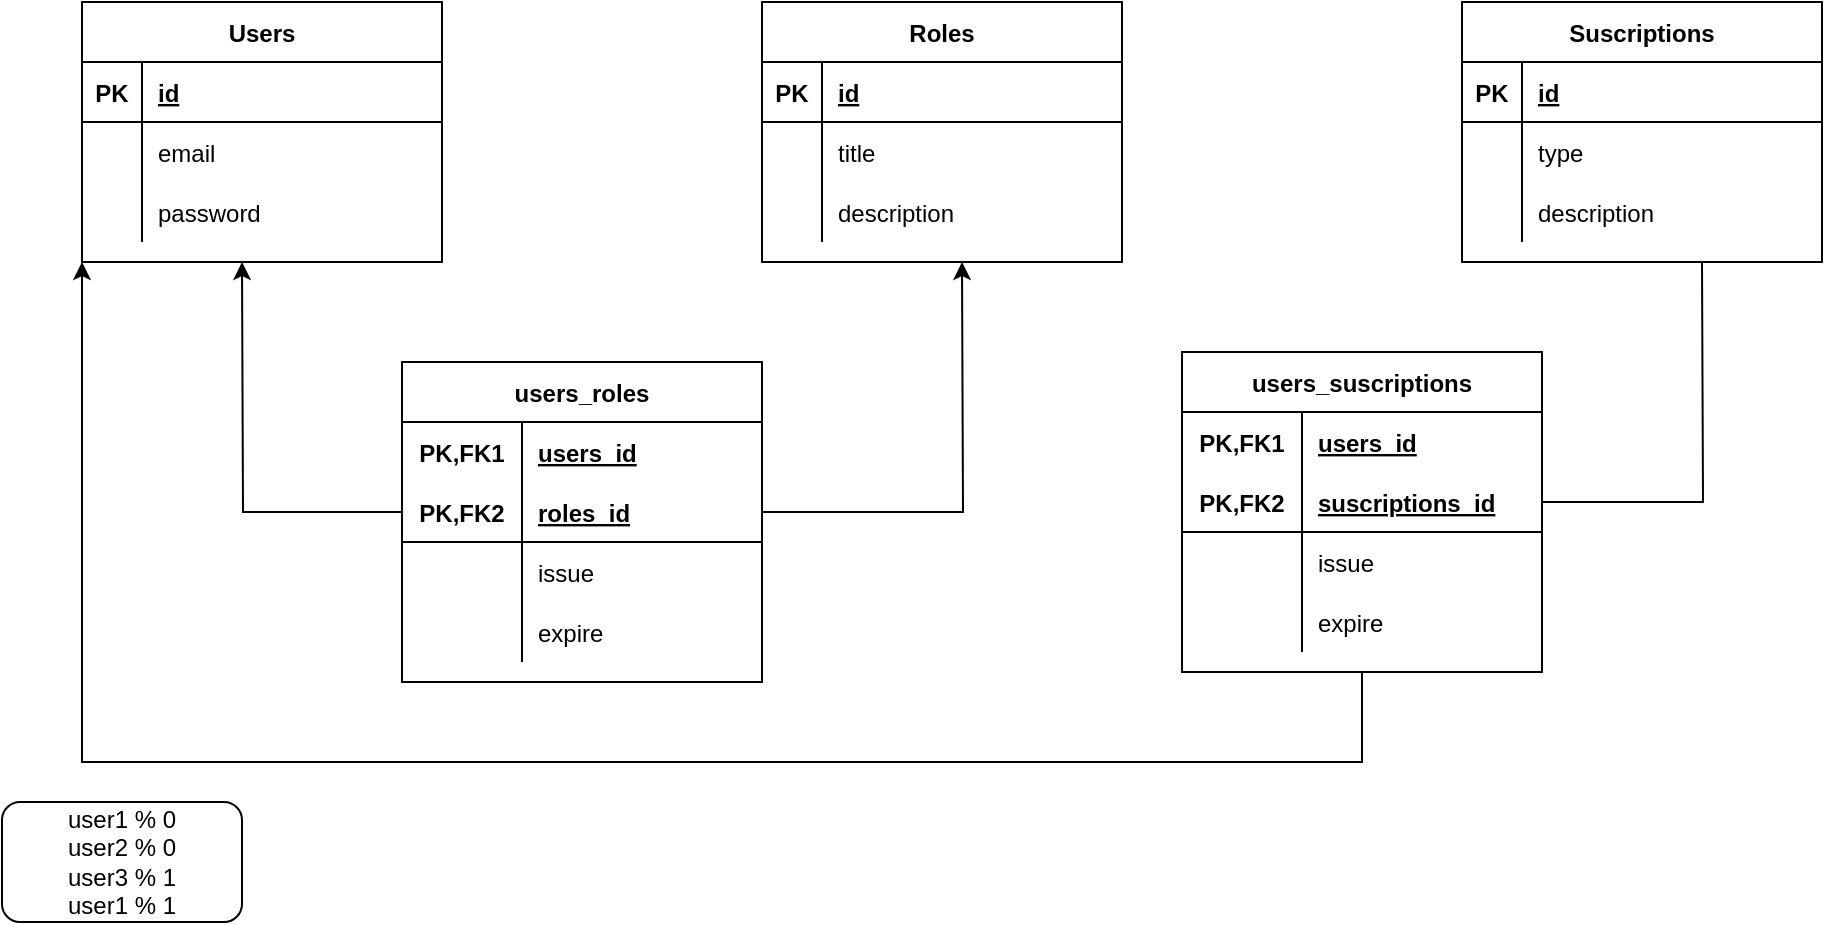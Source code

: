 <mxfile version="16.0.3" type="github">
  <diagram id="WaG9kZ2VibwFYi7EnxSm" name="Page-1">
    <mxGraphModel dx="1021" dy="574" grid="1" gridSize="10" guides="1" tooltips="1" connect="1" arrows="1" fold="1" page="1" pageScale="1" pageWidth="3300" pageHeight="4681" math="0" shadow="0">
      <root>
        <mxCell id="0" />
        <mxCell id="1" parent="0" />
        <mxCell id="ykjN1KbcCbVcYWyAtlIv-16" value="Roles" style="shape=table;startSize=30;container=1;collapsible=1;childLayout=tableLayout;fixedRows=1;rowLines=0;fontStyle=1;align=center;resizeLast=1;" vertex="1" parent="1">
          <mxGeometry x="510" y="80" width="180" height="130" as="geometry">
            <mxRectangle x="510" y="80" width="70" height="30" as="alternateBounds" />
          </mxGeometry>
        </mxCell>
        <mxCell id="ykjN1KbcCbVcYWyAtlIv-17" value="" style="shape=partialRectangle;collapsible=0;dropTarget=0;pointerEvents=0;fillColor=none;top=0;left=0;bottom=1;right=0;points=[[0,0.5],[1,0.5]];portConstraint=eastwest;" vertex="1" parent="ykjN1KbcCbVcYWyAtlIv-16">
          <mxGeometry y="30" width="180" height="30" as="geometry" />
        </mxCell>
        <mxCell id="ykjN1KbcCbVcYWyAtlIv-18" value="PK" style="shape=partialRectangle;connectable=0;fillColor=none;top=0;left=0;bottom=0;right=0;fontStyle=1;overflow=hidden;" vertex="1" parent="ykjN1KbcCbVcYWyAtlIv-17">
          <mxGeometry width="30" height="30" as="geometry">
            <mxRectangle width="30" height="30" as="alternateBounds" />
          </mxGeometry>
        </mxCell>
        <mxCell id="ykjN1KbcCbVcYWyAtlIv-19" value="id" style="shape=partialRectangle;connectable=0;fillColor=none;top=0;left=0;bottom=0;right=0;align=left;spacingLeft=6;fontStyle=5;overflow=hidden;" vertex="1" parent="ykjN1KbcCbVcYWyAtlIv-17">
          <mxGeometry x="30" width="150" height="30" as="geometry">
            <mxRectangle width="150" height="30" as="alternateBounds" />
          </mxGeometry>
        </mxCell>
        <mxCell id="ykjN1KbcCbVcYWyAtlIv-20" value="" style="shape=partialRectangle;collapsible=0;dropTarget=0;pointerEvents=0;fillColor=none;top=0;left=0;bottom=0;right=0;points=[[0,0.5],[1,0.5]];portConstraint=eastwest;" vertex="1" parent="ykjN1KbcCbVcYWyAtlIv-16">
          <mxGeometry y="60" width="180" height="30" as="geometry" />
        </mxCell>
        <mxCell id="ykjN1KbcCbVcYWyAtlIv-21" value="" style="shape=partialRectangle;connectable=0;fillColor=none;top=0;left=0;bottom=0;right=0;editable=1;overflow=hidden;" vertex="1" parent="ykjN1KbcCbVcYWyAtlIv-20">
          <mxGeometry width="30" height="30" as="geometry">
            <mxRectangle width="30" height="30" as="alternateBounds" />
          </mxGeometry>
        </mxCell>
        <mxCell id="ykjN1KbcCbVcYWyAtlIv-22" value="title" style="shape=partialRectangle;connectable=0;fillColor=none;top=0;left=0;bottom=0;right=0;align=left;spacingLeft=6;overflow=hidden;" vertex="1" parent="ykjN1KbcCbVcYWyAtlIv-20">
          <mxGeometry x="30" width="150" height="30" as="geometry">
            <mxRectangle width="150" height="30" as="alternateBounds" />
          </mxGeometry>
        </mxCell>
        <mxCell id="ykjN1KbcCbVcYWyAtlIv-23" value="" style="shape=partialRectangle;collapsible=0;dropTarget=0;pointerEvents=0;fillColor=none;top=0;left=0;bottom=0;right=0;points=[[0,0.5],[1,0.5]];portConstraint=eastwest;" vertex="1" parent="ykjN1KbcCbVcYWyAtlIv-16">
          <mxGeometry y="90" width="180" height="30" as="geometry" />
        </mxCell>
        <mxCell id="ykjN1KbcCbVcYWyAtlIv-24" value="" style="shape=partialRectangle;connectable=0;fillColor=none;top=0;left=0;bottom=0;right=0;editable=1;overflow=hidden;" vertex="1" parent="ykjN1KbcCbVcYWyAtlIv-23">
          <mxGeometry width="30" height="30" as="geometry">
            <mxRectangle width="30" height="30" as="alternateBounds" />
          </mxGeometry>
        </mxCell>
        <mxCell id="ykjN1KbcCbVcYWyAtlIv-25" value="description" style="shape=partialRectangle;connectable=0;fillColor=none;top=0;left=0;bottom=0;right=0;align=left;spacingLeft=6;overflow=hidden;" vertex="1" parent="ykjN1KbcCbVcYWyAtlIv-23">
          <mxGeometry x="30" width="150" height="30" as="geometry">
            <mxRectangle width="150" height="30" as="alternateBounds" />
          </mxGeometry>
        </mxCell>
        <mxCell id="ykjN1KbcCbVcYWyAtlIv-29" value="Users" style="shape=table;startSize=30;container=1;collapsible=1;childLayout=tableLayout;fixedRows=1;rowLines=0;fontStyle=1;align=center;resizeLast=1;" vertex="1" parent="1">
          <mxGeometry x="170" y="80" width="180" height="130" as="geometry" />
        </mxCell>
        <mxCell id="ykjN1KbcCbVcYWyAtlIv-30" value="" style="shape=partialRectangle;collapsible=0;dropTarget=0;pointerEvents=0;fillColor=none;top=0;left=0;bottom=1;right=0;points=[[0,0.5],[1,0.5]];portConstraint=eastwest;" vertex="1" parent="ykjN1KbcCbVcYWyAtlIv-29">
          <mxGeometry y="30" width="180" height="30" as="geometry" />
        </mxCell>
        <mxCell id="ykjN1KbcCbVcYWyAtlIv-31" value="PK" style="shape=partialRectangle;connectable=0;fillColor=none;top=0;left=0;bottom=0;right=0;fontStyle=1;overflow=hidden;" vertex="1" parent="ykjN1KbcCbVcYWyAtlIv-30">
          <mxGeometry width="30" height="30" as="geometry">
            <mxRectangle width="30" height="30" as="alternateBounds" />
          </mxGeometry>
        </mxCell>
        <mxCell id="ykjN1KbcCbVcYWyAtlIv-32" value="id" style="shape=partialRectangle;connectable=0;fillColor=none;top=0;left=0;bottom=0;right=0;align=left;spacingLeft=6;fontStyle=5;overflow=hidden;" vertex="1" parent="ykjN1KbcCbVcYWyAtlIv-30">
          <mxGeometry x="30" width="150" height="30" as="geometry">
            <mxRectangle width="150" height="30" as="alternateBounds" />
          </mxGeometry>
        </mxCell>
        <mxCell id="ykjN1KbcCbVcYWyAtlIv-33" value="" style="shape=partialRectangle;collapsible=0;dropTarget=0;pointerEvents=0;fillColor=none;top=0;left=0;bottom=0;right=0;points=[[0,0.5],[1,0.5]];portConstraint=eastwest;" vertex="1" parent="ykjN1KbcCbVcYWyAtlIv-29">
          <mxGeometry y="60" width="180" height="30" as="geometry" />
        </mxCell>
        <mxCell id="ykjN1KbcCbVcYWyAtlIv-34" value="" style="shape=partialRectangle;connectable=0;fillColor=none;top=0;left=0;bottom=0;right=0;editable=1;overflow=hidden;" vertex="1" parent="ykjN1KbcCbVcYWyAtlIv-33">
          <mxGeometry width="30" height="30" as="geometry">
            <mxRectangle width="30" height="30" as="alternateBounds" />
          </mxGeometry>
        </mxCell>
        <mxCell id="ykjN1KbcCbVcYWyAtlIv-35" value="email" style="shape=partialRectangle;connectable=0;fillColor=none;top=0;left=0;bottom=0;right=0;align=left;spacingLeft=6;overflow=hidden;" vertex="1" parent="ykjN1KbcCbVcYWyAtlIv-33">
          <mxGeometry x="30" width="150" height="30" as="geometry">
            <mxRectangle width="150" height="30" as="alternateBounds" />
          </mxGeometry>
        </mxCell>
        <mxCell id="ykjN1KbcCbVcYWyAtlIv-36" value="" style="shape=partialRectangle;collapsible=0;dropTarget=0;pointerEvents=0;fillColor=none;top=0;left=0;bottom=0;right=0;points=[[0,0.5],[1,0.5]];portConstraint=eastwest;" vertex="1" parent="ykjN1KbcCbVcYWyAtlIv-29">
          <mxGeometry y="90" width="180" height="30" as="geometry" />
        </mxCell>
        <mxCell id="ykjN1KbcCbVcYWyAtlIv-37" value="" style="shape=partialRectangle;connectable=0;fillColor=none;top=0;left=0;bottom=0;right=0;editable=1;overflow=hidden;" vertex="1" parent="ykjN1KbcCbVcYWyAtlIv-36">
          <mxGeometry width="30" height="30" as="geometry">
            <mxRectangle width="30" height="30" as="alternateBounds" />
          </mxGeometry>
        </mxCell>
        <mxCell id="ykjN1KbcCbVcYWyAtlIv-38" value="password" style="shape=partialRectangle;connectable=0;fillColor=none;top=0;left=0;bottom=0;right=0;align=left;spacingLeft=6;overflow=hidden;" vertex="1" parent="ykjN1KbcCbVcYWyAtlIv-36">
          <mxGeometry x="30" width="150" height="30" as="geometry">
            <mxRectangle width="150" height="30" as="alternateBounds" />
          </mxGeometry>
        </mxCell>
        <mxCell id="ykjN1KbcCbVcYWyAtlIv-42" value="users_roles" style="shape=table;startSize=30;container=1;collapsible=1;childLayout=tableLayout;fixedRows=1;rowLines=0;fontStyle=1;align=center;resizeLast=1;" vertex="1" parent="1">
          <mxGeometry x="330" y="260" width="180" height="160" as="geometry">
            <mxRectangle x="330" y="260" width="100" height="30" as="alternateBounds" />
          </mxGeometry>
        </mxCell>
        <mxCell id="ykjN1KbcCbVcYWyAtlIv-43" value="" style="shape=partialRectangle;collapsible=0;dropTarget=0;pointerEvents=0;fillColor=none;top=0;left=0;bottom=0;right=0;points=[[0,0.5],[1,0.5]];portConstraint=eastwest;" vertex="1" parent="ykjN1KbcCbVcYWyAtlIv-42">
          <mxGeometry y="30" width="180" height="30" as="geometry" />
        </mxCell>
        <mxCell id="ykjN1KbcCbVcYWyAtlIv-44" value="PK,FK1" style="shape=partialRectangle;connectable=0;fillColor=none;top=0;left=0;bottom=0;right=0;fontStyle=1;overflow=hidden;" vertex="1" parent="ykjN1KbcCbVcYWyAtlIv-43">
          <mxGeometry width="60" height="30" as="geometry">
            <mxRectangle width="60" height="30" as="alternateBounds" />
          </mxGeometry>
        </mxCell>
        <mxCell id="ykjN1KbcCbVcYWyAtlIv-45" value="users_id" style="shape=partialRectangle;connectable=0;fillColor=none;top=0;left=0;bottom=0;right=0;align=left;spacingLeft=6;fontStyle=5;overflow=hidden;" vertex="1" parent="ykjN1KbcCbVcYWyAtlIv-43">
          <mxGeometry x="60" width="120" height="30" as="geometry">
            <mxRectangle width="120" height="30" as="alternateBounds" />
          </mxGeometry>
        </mxCell>
        <mxCell id="ykjN1KbcCbVcYWyAtlIv-46" value="" style="shape=partialRectangle;collapsible=0;dropTarget=0;pointerEvents=0;fillColor=none;top=0;left=0;bottom=1;right=0;points=[[0,0.5],[1,0.5]];portConstraint=eastwest;" vertex="1" parent="ykjN1KbcCbVcYWyAtlIv-42">
          <mxGeometry y="60" width="180" height="30" as="geometry" />
        </mxCell>
        <mxCell id="ykjN1KbcCbVcYWyAtlIv-47" value="PK,FK2" style="shape=partialRectangle;connectable=0;fillColor=none;top=0;left=0;bottom=0;right=0;fontStyle=1;overflow=hidden;" vertex="1" parent="ykjN1KbcCbVcYWyAtlIv-46">
          <mxGeometry width="60" height="30" as="geometry">
            <mxRectangle width="60" height="30" as="alternateBounds" />
          </mxGeometry>
        </mxCell>
        <mxCell id="ykjN1KbcCbVcYWyAtlIv-48" value="roles_id" style="shape=partialRectangle;connectable=0;fillColor=none;top=0;left=0;bottom=0;right=0;align=left;spacingLeft=6;fontStyle=5;overflow=hidden;" vertex="1" parent="ykjN1KbcCbVcYWyAtlIv-46">
          <mxGeometry x="60" width="120" height="30" as="geometry">
            <mxRectangle width="120" height="30" as="alternateBounds" />
          </mxGeometry>
        </mxCell>
        <mxCell id="ykjN1KbcCbVcYWyAtlIv-49" value="" style="shape=partialRectangle;collapsible=0;dropTarget=0;pointerEvents=0;fillColor=none;top=0;left=0;bottom=0;right=0;points=[[0,0.5],[1,0.5]];portConstraint=eastwest;" vertex="1" parent="ykjN1KbcCbVcYWyAtlIv-42">
          <mxGeometry y="90" width="180" height="30" as="geometry" />
        </mxCell>
        <mxCell id="ykjN1KbcCbVcYWyAtlIv-50" value="" style="shape=partialRectangle;connectable=0;fillColor=none;top=0;left=0;bottom=0;right=0;editable=1;overflow=hidden;" vertex="1" parent="ykjN1KbcCbVcYWyAtlIv-49">
          <mxGeometry width="60" height="30" as="geometry">
            <mxRectangle width="60" height="30" as="alternateBounds" />
          </mxGeometry>
        </mxCell>
        <mxCell id="ykjN1KbcCbVcYWyAtlIv-51" value="issue" style="shape=partialRectangle;connectable=0;fillColor=none;top=0;left=0;bottom=0;right=0;align=left;spacingLeft=6;overflow=hidden;" vertex="1" parent="ykjN1KbcCbVcYWyAtlIv-49">
          <mxGeometry x="60" width="120" height="30" as="geometry">
            <mxRectangle width="120" height="30" as="alternateBounds" />
          </mxGeometry>
        </mxCell>
        <mxCell id="ykjN1KbcCbVcYWyAtlIv-52" value="" style="shape=partialRectangle;collapsible=0;dropTarget=0;pointerEvents=0;fillColor=none;top=0;left=0;bottom=0;right=0;points=[[0,0.5],[1,0.5]];portConstraint=eastwest;" vertex="1" parent="ykjN1KbcCbVcYWyAtlIv-42">
          <mxGeometry y="120" width="180" height="30" as="geometry" />
        </mxCell>
        <mxCell id="ykjN1KbcCbVcYWyAtlIv-53" value="" style="shape=partialRectangle;connectable=0;fillColor=none;top=0;left=0;bottom=0;right=0;editable=1;overflow=hidden;" vertex="1" parent="ykjN1KbcCbVcYWyAtlIv-52">
          <mxGeometry width="60" height="30" as="geometry">
            <mxRectangle width="60" height="30" as="alternateBounds" />
          </mxGeometry>
        </mxCell>
        <mxCell id="ykjN1KbcCbVcYWyAtlIv-54" value="expire" style="shape=partialRectangle;connectable=0;fillColor=none;top=0;left=0;bottom=0;right=0;align=left;spacingLeft=6;overflow=hidden;" vertex="1" parent="ykjN1KbcCbVcYWyAtlIv-52">
          <mxGeometry x="60" width="120" height="30" as="geometry">
            <mxRectangle width="120" height="30" as="alternateBounds" />
          </mxGeometry>
        </mxCell>
        <mxCell id="ykjN1KbcCbVcYWyAtlIv-55" style="edgeStyle=orthogonalEdgeStyle;rounded=0;orthogonalLoop=1;jettySize=auto;html=1;" edge="1" parent="1" source="ykjN1KbcCbVcYWyAtlIv-46">
          <mxGeometry relative="1" as="geometry">
            <mxPoint x="610" y="210" as="targetPoint" />
          </mxGeometry>
        </mxCell>
        <mxCell id="ykjN1KbcCbVcYWyAtlIv-57" style="edgeStyle=orthogonalEdgeStyle;rounded=0;orthogonalLoop=1;jettySize=auto;html=1;exitX=0;exitY=0.5;exitDx=0;exitDy=0;" edge="1" parent="1" source="ykjN1KbcCbVcYWyAtlIv-46">
          <mxGeometry relative="1" as="geometry">
            <mxPoint x="250" y="210" as="targetPoint" />
          </mxGeometry>
        </mxCell>
        <mxCell id="ykjN1KbcCbVcYWyAtlIv-58" value="Suscriptions" style="shape=table;startSize=30;container=1;collapsible=1;childLayout=tableLayout;fixedRows=1;rowLines=0;fontStyle=1;align=center;resizeLast=1;" vertex="1" parent="1">
          <mxGeometry x="860" y="80" width="180" height="130" as="geometry" />
        </mxCell>
        <mxCell id="ykjN1KbcCbVcYWyAtlIv-59" value="" style="shape=partialRectangle;collapsible=0;dropTarget=0;pointerEvents=0;fillColor=none;top=0;left=0;bottom=1;right=0;points=[[0,0.5],[1,0.5]];portConstraint=eastwest;" vertex="1" parent="ykjN1KbcCbVcYWyAtlIv-58">
          <mxGeometry y="30" width="180" height="30" as="geometry" />
        </mxCell>
        <mxCell id="ykjN1KbcCbVcYWyAtlIv-60" value="PK" style="shape=partialRectangle;connectable=0;fillColor=none;top=0;left=0;bottom=0;right=0;fontStyle=1;overflow=hidden;" vertex="1" parent="ykjN1KbcCbVcYWyAtlIv-59">
          <mxGeometry width="30" height="30" as="geometry">
            <mxRectangle width="30" height="30" as="alternateBounds" />
          </mxGeometry>
        </mxCell>
        <mxCell id="ykjN1KbcCbVcYWyAtlIv-61" value="id" style="shape=partialRectangle;connectable=0;fillColor=none;top=0;left=0;bottom=0;right=0;align=left;spacingLeft=6;fontStyle=5;overflow=hidden;" vertex="1" parent="ykjN1KbcCbVcYWyAtlIv-59">
          <mxGeometry x="30" width="150" height="30" as="geometry">
            <mxRectangle width="150" height="30" as="alternateBounds" />
          </mxGeometry>
        </mxCell>
        <mxCell id="ykjN1KbcCbVcYWyAtlIv-62" value="" style="shape=partialRectangle;collapsible=0;dropTarget=0;pointerEvents=0;fillColor=none;top=0;left=0;bottom=0;right=0;points=[[0,0.5],[1,0.5]];portConstraint=eastwest;" vertex="1" parent="ykjN1KbcCbVcYWyAtlIv-58">
          <mxGeometry y="60" width="180" height="30" as="geometry" />
        </mxCell>
        <mxCell id="ykjN1KbcCbVcYWyAtlIv-63" value="" style="shape=partialRectangle;connectable=0;fillColor=none;top=0;left=0;bottom=0;right=0;editable=1;overflow=hidden;" vertex="1" parent="ykjN1KbcCbVcYWyAtlIv-62">
          <mxGeometry width="30" height="30" as="geometry">
            <mxRectangle width="30" height="30" as="alternateBounds" />
          </mxGeometry>
        </mxCell>
        <mxCell id="ykjN1KbcCbVcYWyAtlIv-64" value="type" style="shape=partialRectangle;connectable=0;fillColor=none;top=0;left=0;bottom=0;right=0;align=left;spacingLeft=6;overflow=hidden;" vertex="1" parent="ykjN1KbcCbVcYWyAtlIv-62">
          <mxGeometry x="30" width="150" height="30" as="geometry">
            <mxRectangle width="150" height="30" as="alternateBounds" />
          </mxGeometry>
        </mxCell>
        <mxCell id="ykjN1KbcCbVcYWyAtlIv-65" value="" style="shape=partialRectangle;collapsible=0;dropTarget=0;pointerEvents=0;fillColor=none;top=0;left=0;bottom=0;right=0;points=[[0,0.5],[1,0.5]];portConstraint=eastwest;" vertex="1" parent="ykjN1KbcCbVcYWyAtlIv-58">
          <mxGeometry y="90" width="180" height="30" as="geometry" />
        </mxCell>
        <mxCell id="ykjN1KbcCbVcYWyAtlIv-66" value="" style="shape=partialRectangle;connectable=0;fillColor=none;top=0;left=0;bottom=0;right=0;editable=1;overflow=hidden;" vertex="1" parent="ykjN1KbcCbVcYWyAtlIv-65">
          <mxGeometry width="30" height="30" as="geometry">
            <mxRectangle width="30" height="30" as="alternateBounds" />
          </mxGeometry>
        </mxCell>
        <mxCell id="ykjN1KbcCbVcYWyAtlIv-67" value="description" style="shape=partialRectangle;connectable=0;fillColor=none;top=0;left=0;bottom=0;right=0;align=left;spacingLeft=6;overflow=hidden;" vertex="1" parent="ykjN1KbcCbVcYWyAtlIv-65">
          <mxGeometry x="30" width="150" height="30" as="geometry">
            <mxRectangle width="150" height="30" as="alternateBounds" />
          </mxGeometry>
        </mxCell>
        <mxCell id="ykjN1KbcCbVcYWyAtlIv-86" style="edgeStyle=elbowEdgeStyle;rounded=0;orthogonalLoop=1;jettySize=auto;html=1;exitX=0.5;exitY=1;exitDx=0;exitDy=0;entryX=0;entryY=1;entryDx=0;entryDy=0;startArrow=none;startFill=0;endArrow=classic;endFill=1;" edge="1" parent="1" source="ykjN1KbcCbVcYWyAtlIv-71" target="ykjN1KbcCbVcYWyAtlIv-29">
          <mxGeometry relative="1" as="geometry">
            <Array as="points">
              <mxPoint x="650" y="460" />
              <mxPoint x="200" y="270" />
              <mxPoint x="380" y="480" />
            </Array>
          </mxGeometry>
        </mxCell>
        <mxCell id="ykjN1KbcCbVcYWyAtlIv-71" value="users_suscriptions" style="shape=table;startSize=30;container=1;collapsible=1;childLayout=tableLayout;fixedRows=1;rowLines=0;fontStyle=1;align=center;resizeLast=1;" vertex="1" parent="1">
          <mxGeometry x="720" y="255" width="180" height="160" as="geometry" />
        </mxCell>
        <mxCell id="ykjN1KbcCbVcYWyAtlIv-72" value="" style="shape=partialRectangle;collapsible=0;dropTarget=0;pointerEvents=0;fillColor=none;top=0;left=0;bottom=0;right=0;points=[[0,0.5],[1,0.5]];portConstraint=eastwest;" vertex="1" parent="ykjN1KbcCbVcYWyAtlIv-71">
          <mxGeometry y="30" width="180" height="30" as="geometry" />
        </mxCell>
        <mxCell id="ykjN1KbcCbVcYWyAtlIv-73" value="PK,FK1" style="shape=partialRectangle;connectable=0;fillColor=none;top=0;left=0;bottom=0;right=0;fontStyle=1;overflow=hidden;" vertex="1" parent="ykjN1KbcCbVcYWyAtlIv-72">
          <mxGeometry width="60" height="30" as="geometry">
            <mxRectangle width="60" height="30" as="alternateBounds" />
          </mxGeometry>
        </mxCell>
        <mxCell id="ykjN1KbcCbVcYWyAtlIv-74" value="users_id" style="shape=partialRectangle;connectable=0;fillColor=none;top=0;left=0;bottom=0;right=0;align=left;spacingLeft=6;fontStyle=5;overflow=hidden;" vertex="1" parent="ykjN1KbcCbVcYWyAtlIv-72">
          <mxGeometry x="60" width="120" height="30" as="geometry">
            <mxRectangle width="120" height="30" as="alternateBounds" />
          </mxGeometry>
        </mxCell>
        <mxCell id="ykjN1KbcCbVcYWyAtlIv-75" value="" style="shape=partialRectangle;collapsible=0;dropTarget=0;pointerEvents=0;fillColor=none;top=0;left=0;bottom=1;right=0;points=[[0,0.5],[1,0.5]];portConstraint=eastwest;" vertex="1" parent="ykjN1KbcCbVcYWyAtlIv-71">
          <mxGeometry y="60" width="180" height="30" as="geometry" />
        </mxCell>
        <mxCell id="ykjN1KbcCbVcYWyAtlIv-76" value="PK,FK2" style="shape=partialRectangle;connectable=0;fillColor=none;top=0;left=0;bottom=0;right=0;fontStyle=1;overflow=hidden;" vertex="1" parent="ykjN1KbcCbVcYWyAtlIv-75">
          <mxGeometry width="60" height="30" as="geometry">
            <mxRectangle width="60" height="30" as="alternateBounds" />
          </mxGeometry>
        </mxCell>
        <mxCell id="ykjN1KbcCbVcYWyAtlIv-77" value="suscriptions_id" style="shape=partialRectangle;connectable=0;fillColor=none;top=0;left=0;bottom=0;right=0;align=left;spacingLeft=6;fontStyle=5;overflow=hidden;" vertex="1" parent="ykjN1KbcCbVcYWyAtlIv-75">
          <mxGeometry x="60" width="120" height="30" as="geometry">
            <mxRectangle width="120" height="30" as="alternateBounds" />
          </mxGeometry>
        </mxCell>
        <mxCell id="ykjN1KbcCbVcYWyAtlIv-78" value="" style="shape=partialRectangle;collapsible=0;dropTarget=0;pointerEvents=0;fillColor=none;top=0;left=0;bottom=0;right=0;points=[[0,0.5],[1,0.5]];portConstraint=eastwest;" vertex="1" parent="ykjN1KbcCbVcYWyAtlIv-71">
          <mxGeometry y="90" width="180" height="30" as="geometry" />
        </mxCell>
        <mxCell id="ykjN1KbcCbVcYWyAtlIv-79" value="" style="shape=partialRectangle;connectable=0;fillColor=none;top=0;left=0;bottom=0;right=0;editable=1;overflow=hidden;" vertex="1" parent="ykjN1KbcCbVcYWyAtlIv-78">
          <mxGeometry width="60" height="30" as="geometry">
            <mxRectangle width="60" height="30" as="alternateBounds" />
          </mxGeometry>
        </mxCell>
        <mxCell id="ykjN1KbcCbVcYWyAtlIv-80" value="issue" style="shape=partialRectangle;connectable=0;fillColor=none;top=0;left=0;bottom=0;right=0;align=left;spacingLeft=6;overflow=hidden;" vertex="1" parent="ykjN1KbcCbVcYWyAtlIv-78">
          <mxGeometry x="60" width="120" height="30" as="geometry">
            <mxRectangle width="120" height="30" as="alternateBounds" />
          </mxGeometry>
        </mxCell>
        <mxCell id="ykjN1KbcCbVcYWyAtlIv-81" value="" style="shape=partialRectangle;collapsible=0;dropTarget=0;pointerEvents=0;fillColor=none;top=0;left=0;bottom=0;right=0;points=[[0,0.5],[1,0.5]];portConstraint=eastwest;" vertex="1" parent="ykjN1KbcCbVcYWyAtlIv-71">
          <mxGeometry y="120" width="180" height="30" as="geometry" />
        </mxCell>
        <mxCell id="ykjN1KbcCbVcYWyAtlIv-82" value="" style="shape=partialRectangle;connectable=0;fillColor=none;top=0;left=0;bottom=0;right=0;editable=1;overflow=hidden;" vertex="1" parent="ykjN1KbcCbVcYWyAtlIv-81">
          <mxGeometry width="60" height="30" as="geometry">
            <mxRectangle width="60" height="30" as="alternateBounds" />
          </mxGeometry>
        </mxCell>
        <mxCell id="ykjN1KbcCbVcYWyAtlIv-83" value="expire" style="shape=partialRectangle;connectable=0;fillColor=none;top=0;left=0;bottom=0;right=0;align=left;spacingLeft=6;overflow=hidden;" vertex="1" parent="ykjN1KbcCbVcYWyAtlIv-81">
          <mxGeometry x="60" width="120" height="30" as="geometry">
            <mxRectangle width="120" height="30" as="alternateBounds" />
          </mxGeometry>
        </mxCell>
        <mxCell id="ykjN1KbcCbVcYWyAtlIv-84" style="edgeStyle=orthogonalEdgeStyle;rounded=0;orthogonalLoop=1;jettySize=auto;html=1;exitX=1;exitY=0.5;exitDx=0;exitDy=0;endArrow=none;endFill=0;" edge="1" parent="1" source="ykjN1KbcCbVcYWyAtlIv-75">
          <mxGeometry relative="1" as="geometry">
            <mxPoint x="980" y="210" as="targetPoint" />
          </mxGeometry>
        </mxCell>
        <mxCell id="ykjN1KbcCbVcYWyAtlIv-87" value="user1 % 0&lt;br&gt;user2 % 0&lt;br&gt;user3 % 1&lt;br&gt;user1 % 1" style="rounded=1;whiteSpace=wrap;html=1;" vertex="1" parent="1">
          <mxGeometry x="130" y="480" width="120" height="60" as="geometry" />
        </mxCell>
      </root>
    </mxGraphModel>
  </diagram>
</mxfile>
